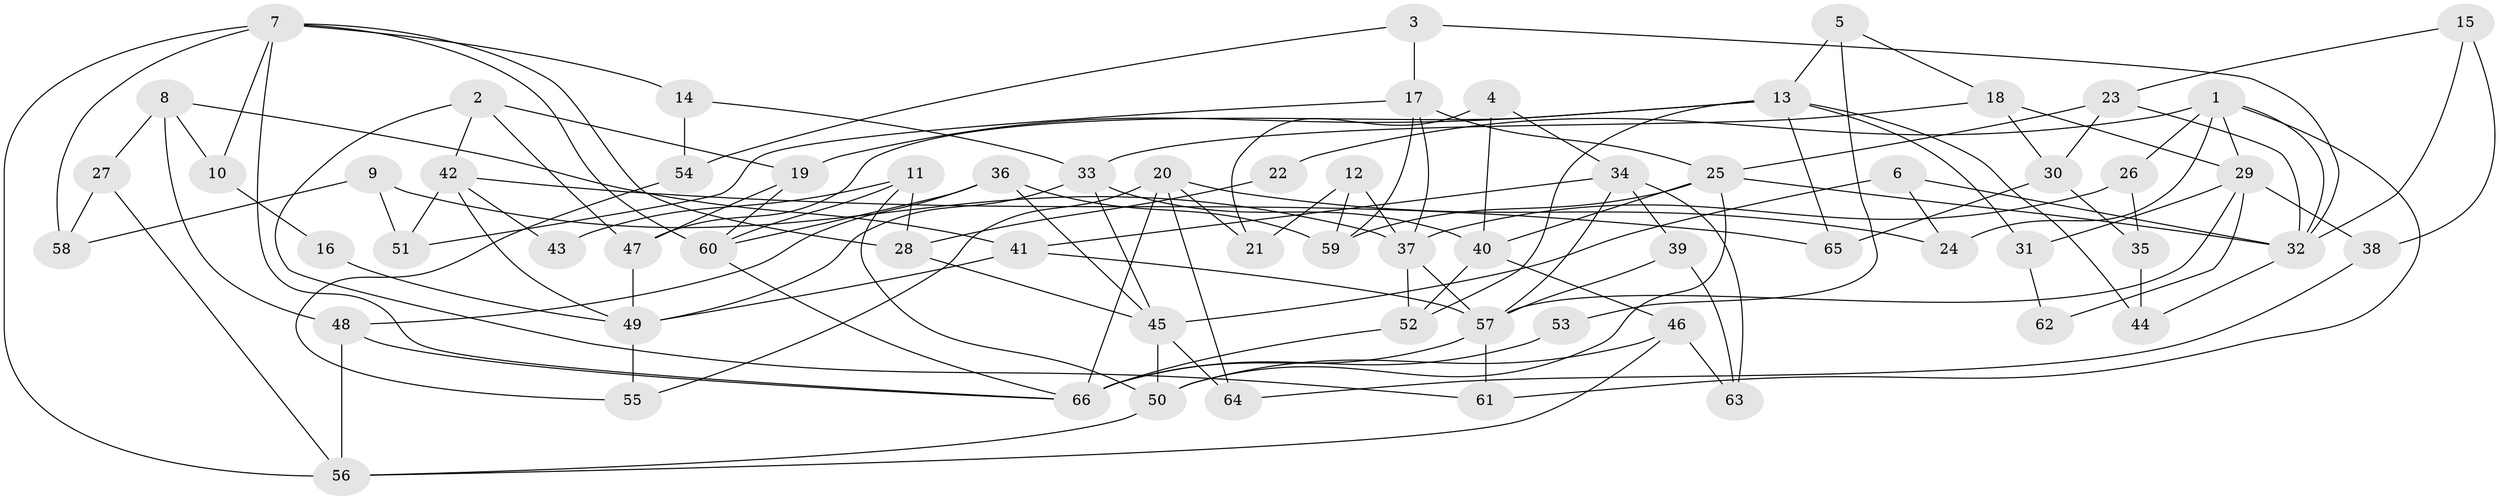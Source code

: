 // coarse degree distribution, {6: 0.125, 7: 0.15, 4: 0.15, 3: 0.25, 10: 0.05, 5: 0.125, 8: 0.05, 2: 0.075, 9: 0.025}
// Generated by graph-tools (version 1.1) at 2025/41/03/06/25 10:41:57]
// undirected, 66 vertices, 132 edges
graph export_dot {
graph [start="1"]
  node [color=gray90,style=filled];
  1;
  2;
  3;
  4;
  5;
  6;
  7;
  8;
  9;
  10;
  11;
  12;
  13;
  14;
  15;
  16;
  17;
  18;
  19;
  20;
  21;
  22;
  23;
  24;
  25;
  26;
  27;
  28;
  29;
  30;
  31;
  32;
  33;
  34;
  35;
  36;
  37;
  38;
  39;
  40;
  41;
  42;
  43;
  44;
  45;
  46;
  47;
  48;
  49;
  50;
  51;
  52;
  53;
  54;
  55;
  56;
  57;
  58;
  59;
  60;
  61;
  62;
  63;
  64;
  65;
  66;
  1 -- 61;
  1 -- 32;
  1 -- 22;
  1 -- 24;
  1 -- 26;
  1 -- 29;
  2 -- 47;
  2 -- 42;
  2 -- 19;
  2 -- 61;
  3 -- 17;
  3 -- 54;
  3 -- 32;
  4 -- 34;
  4 -- 40;
  4 -- 21;
  5 -- 18;
  5 -- 13;
  5 -- 53;
  6 -- 45;
  6 -- 32;
  6 -- 24;
  7 -- 60;
  7 -- 56;
  7 -- 10;
  7 -- 14;
  7 -- 28;
  7 -- 58;
  7 -- 66;
  8 -- 48;
  8 -- 41;
  8 -- 10;
  8 -- 27;
  9 -- 58;
  9 -- 37;
  9 -- 51;
  10 -- 16;
  11 -- 50;
  11 -- 60;
  11 -- 28;
  11 -- 43;
  12 -- 59;
  12 -- 21;
  12 -- 37;
  13 -- 65;
  13 -- 52;
  13 -- 19;
  13 -- 31;
  13 -- 44;
  13 -- 47;
  14 -- 33;
  14 -- 54;
  15 -- 38;
  15 -- 32;
  15 -- 23;
  16 -- 49;
  17 -- 37;
  17 -- 59;
  17 -- 25;
  17 -- 51;
  18 -- 29;
  18 -- 30;
  18 -- 33;
  19 -- 47;
  19 -- 60;
  20 -- 24;
  20 -- 66;
  20 -- 21;
  20 -- 55;
  20 -- 64;
  22 -- 28;
  23 -- 25;
  23 -- 30;
  23 -- 32;
  25 -- 32;
  25 -- 40;
  25 -- 50;
  25 -- 59;
  26 -- 37;
  26 -- 35;
  27 -- 56;
  27 -- 58;
  28 -- 45;
  29 -- 57;
  29 -- 31;
  29 -- 38;
  29 -- 62;
  30 -- 35;
  30 -- 65;
  31 -- 62;
  32 -- 44;
  33 -- 45;
  33 -- 40;
  33 -- 49;
  34 -- 63;
  34 -- 41;
  34 -- 39;
  34 -- 57;
  35 -- 44;
  36 -- 45;
  36 -- 60;
  36 -- 48;
  36 -- 59;
  37 -- 57;
  37 -- 52;
  38 -- 64;
  39 -- 57;
  39 -- 63;
  40 -- 46;
  40 -- 52;
  41 -- 49;
  41 -- 57;
  42 -- 51;
  42 -- 49;
  42 -- 43;
  42 -- 65;
  45 -- 50;
  45 -- 64;
  46 -- 56;
  46 -- 50;
  46 -- 63;
  47 -- 49;
  48 -- 66;
  48 -- 56;
  49 -- 55;
  50 -- 56;
  52 -- 66;
  53 -- 66;
  54 -- 55;
  57 -- 66;
  57 -- 61;
  60 -- 66;
}
